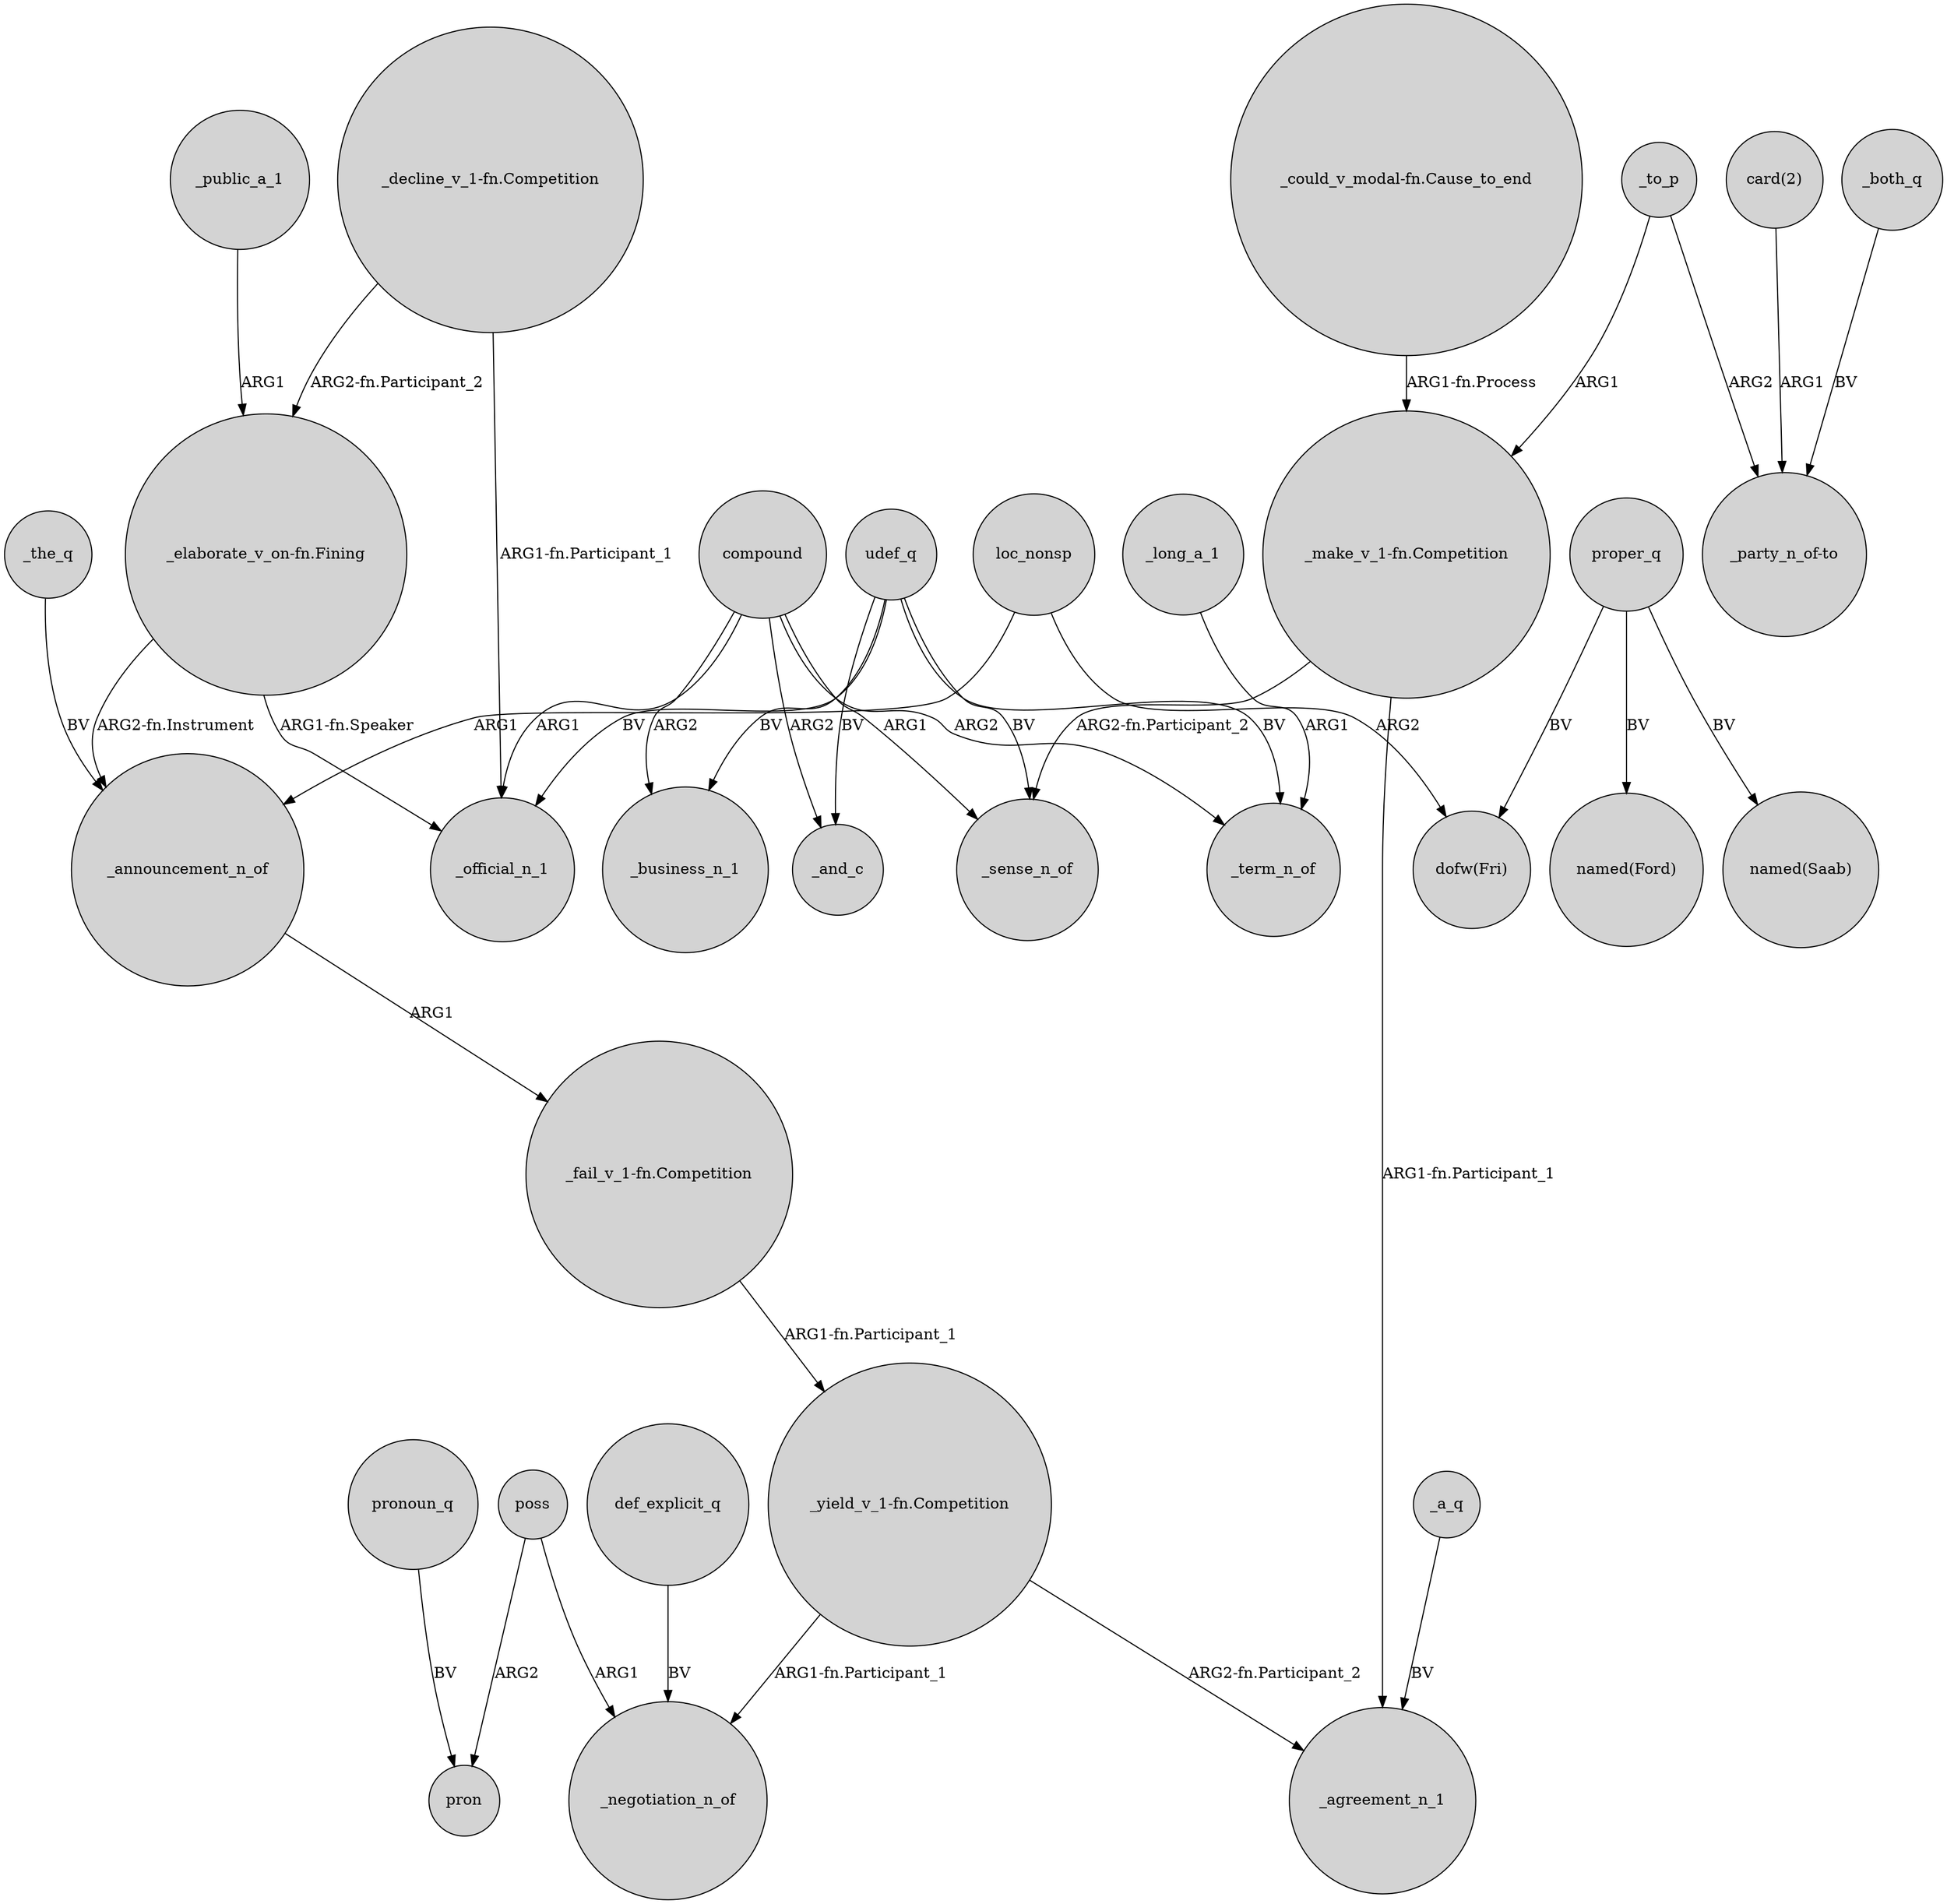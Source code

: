 digraph {
	node [shape=circle style=filled]
	"_make_v_1-fn.Competition" -> _agreement_n_1 [label="ARG1-fn.Participant_1"]
	"_decline_v_1-fn.Competition" -> _official_n_1 [label="ARG1-fn.Participant_1"]
	udef_q -> _term_n_of [label=BV]
	_both_q -> "_party_n_of-to" [label=BV]
	proper_q -> "dofw(Fri)" [label=BV]
	proper_q -> "named(Ford)" [label=BV]
	compound -> _term_n_of [label=ARG2]
	_the_q -> _announcement_n_of [label=BV]
	"_decline_v_1-fn.Competition" -> "_elaborate_v_on-fn.Fining" [label="ARG2-fn.Participant_2"]
	loc_nonsp -> "dofw(Fri)" [label=ARG2]
	_public_a_1 -> "_elaborate_v_on-fn.Fining" [label=ARG1]
	"_could_v_modal-fn.Cause_to_end" -> "_make_v_1-fn.Competition" [label="ARG1-fn.Process"]
	poss -> _negotiation_n_of [label=ARG1]
	_long_a_1 -> _term_n_of [label=ARG1]
	loc_nonsp -> _announcement_n_of [label=ARG1]
	udef_q -> _and_c [label=BV]
	udef_q -> _business_n_1 [label=BV]
	_announcement_n_of -> "_fail_v_1-fn.Competition" [label=ARG1]
	def_explicit_q -> _negotiation_n_of [label=BV]
	compound -> _and_c [label=ARG2]
	"_yield_v_1-fn.Competition" -> _agreement_n_1 [label="ARG2-fn.Participant_2"]
	"_yield_v_1-fn.Competition" -> _negotiation_n_of [label="ARG1-fn.Participant_1"]
	pronoun_q -> pron [label=BV]
	poss -> pron [label=ARG2]
	proper_q -> "named(Saab)" [label=BV]
	_a_q -> _agreement_n_1 [label=BV]
	compound -> _official_n_1 [label=ARG1]
	compound -> _business_n_1 [label=ARG2]
	_to_p -> "_party_n_of-to" [label=ARG2]
	udef_q -> _official_n_1 [label=BV]
	"_fail_v_1-fn.Competition" -> "_yield_v_1-fn.Competition" [label="ARG1-fn.Participant_1"]
	"_elaborate_v_on-fn.Fining" -> _official_n_1 [label="ARG1-fn.Speaker"]
	compound -> _sense_n_of [label=ARG1]
	"_elaborate_v_on-fn.Fining" -> _announcement_n_of [label="ARG2-fn.Instrument"]
	_to_p -> "_make_v_1-fn.Competition" [label=ARG1]
	udef_q -> _sense_n_of [label=BV]
	"card(2)" -> "_party_n_of-to" [label=ARG1]
	"_make_v_1-fn.Competition" -> _sense_n_of [label="ARG2-fn.Participant_2"]
}
